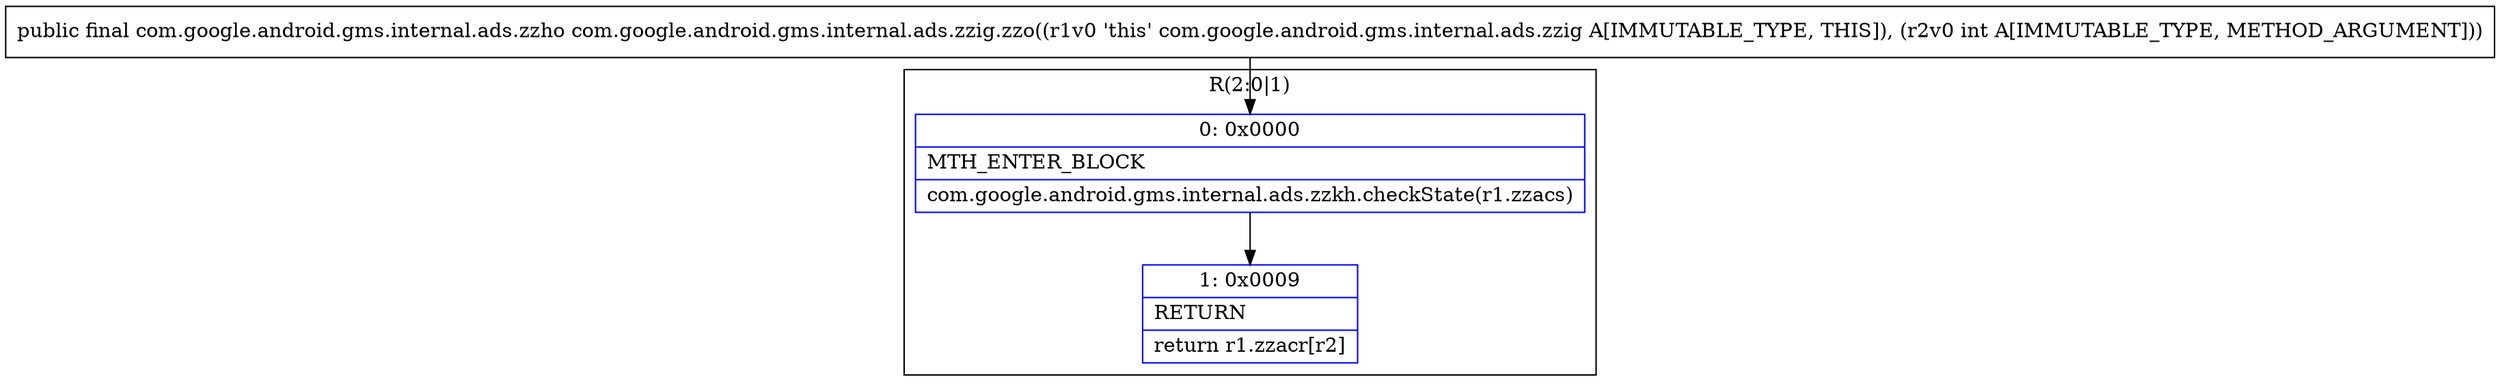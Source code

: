 digraph "CFG forcom.google.android.gms.internal.ads.zzig.zzo(I)Lcom\/google\/android\/gms\/internal\/ads\/zzho;" {
subgraph cluster_Region_1416796282 {
label = "R(2:0|1)";
node [shape=record,color=blue];
Node_0 [shape=record,label="{0\:\ 0x0000|MTH_ENTER_BLOCK\l|com.google.android.gms.internal.ads.zzkh.checkState(r1.zzacs)\l}"];
Node_1 [shape=record,label="{1\:\ 0x0009|RETURN\l|return r1.zzacr[r2]\l}"];
}
MethodNode[shape=record,label="{public final com.google.android.gms.internal.ads.zzho com.google.android.gms.internal.ads.zzig.zzo((r1v0 'this' com.google.android.gms.internal.ads.zzig A[IMMUTABLE_TYPE, THIS]), (r2v0 int A[IMMUTABLE_TYPE, METHOD_ARGUMENT])) }"];
MethodNode -> Node_0;
Node_0 -> Node_1;
}

